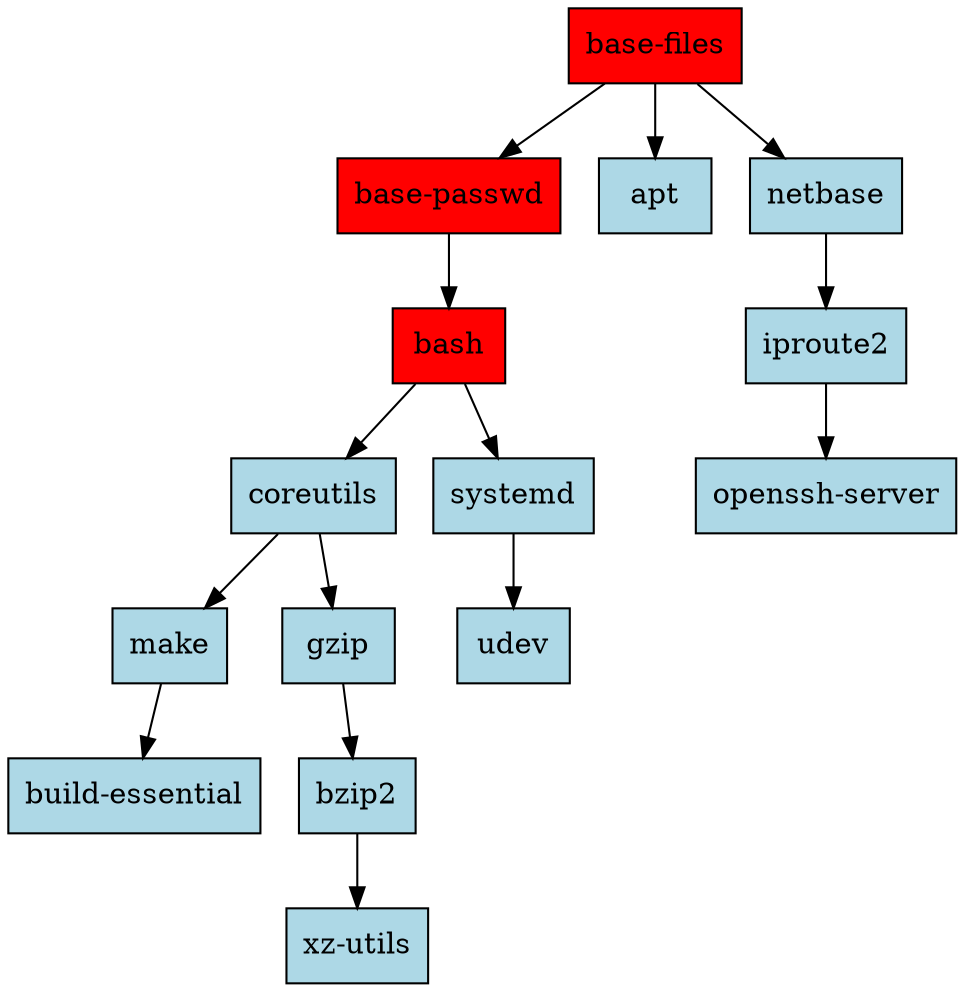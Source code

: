 digraph BuildGraph {
    rankdir=TB;
    node [shape=box, style=filled, fillcolor=lightblue];
    
    // Essential packages
    "base-files" [fillcolor=red];
    "base-passwd" [fillcolor=red]; 
    "bash" [fillcolor=red];
    
    // Core dependencies
    "base-files" -> "base-passwd";
    "base-passwd" -> "bash";
    "bash" -> "coreutils";
    
    // Build chain
    "coreutils" -> "make";
    "make" -> "build-essential";
    
    // System services  
    "bash" -> "systemd";
    "systemd" -> "udev";
    
    // Package management
    "base-files" -> "apt";
    
    // Compression tools
    "coreutils" -> "gzip";
    "gzip" -> "bzip2"; 
    "bzip2" -> "xz-utils";
    
    // Network stack
    "base-files" -> "netbase";
    "netbase" -> "iproute2";
    "iproute2" -> "openssh-server";
}
